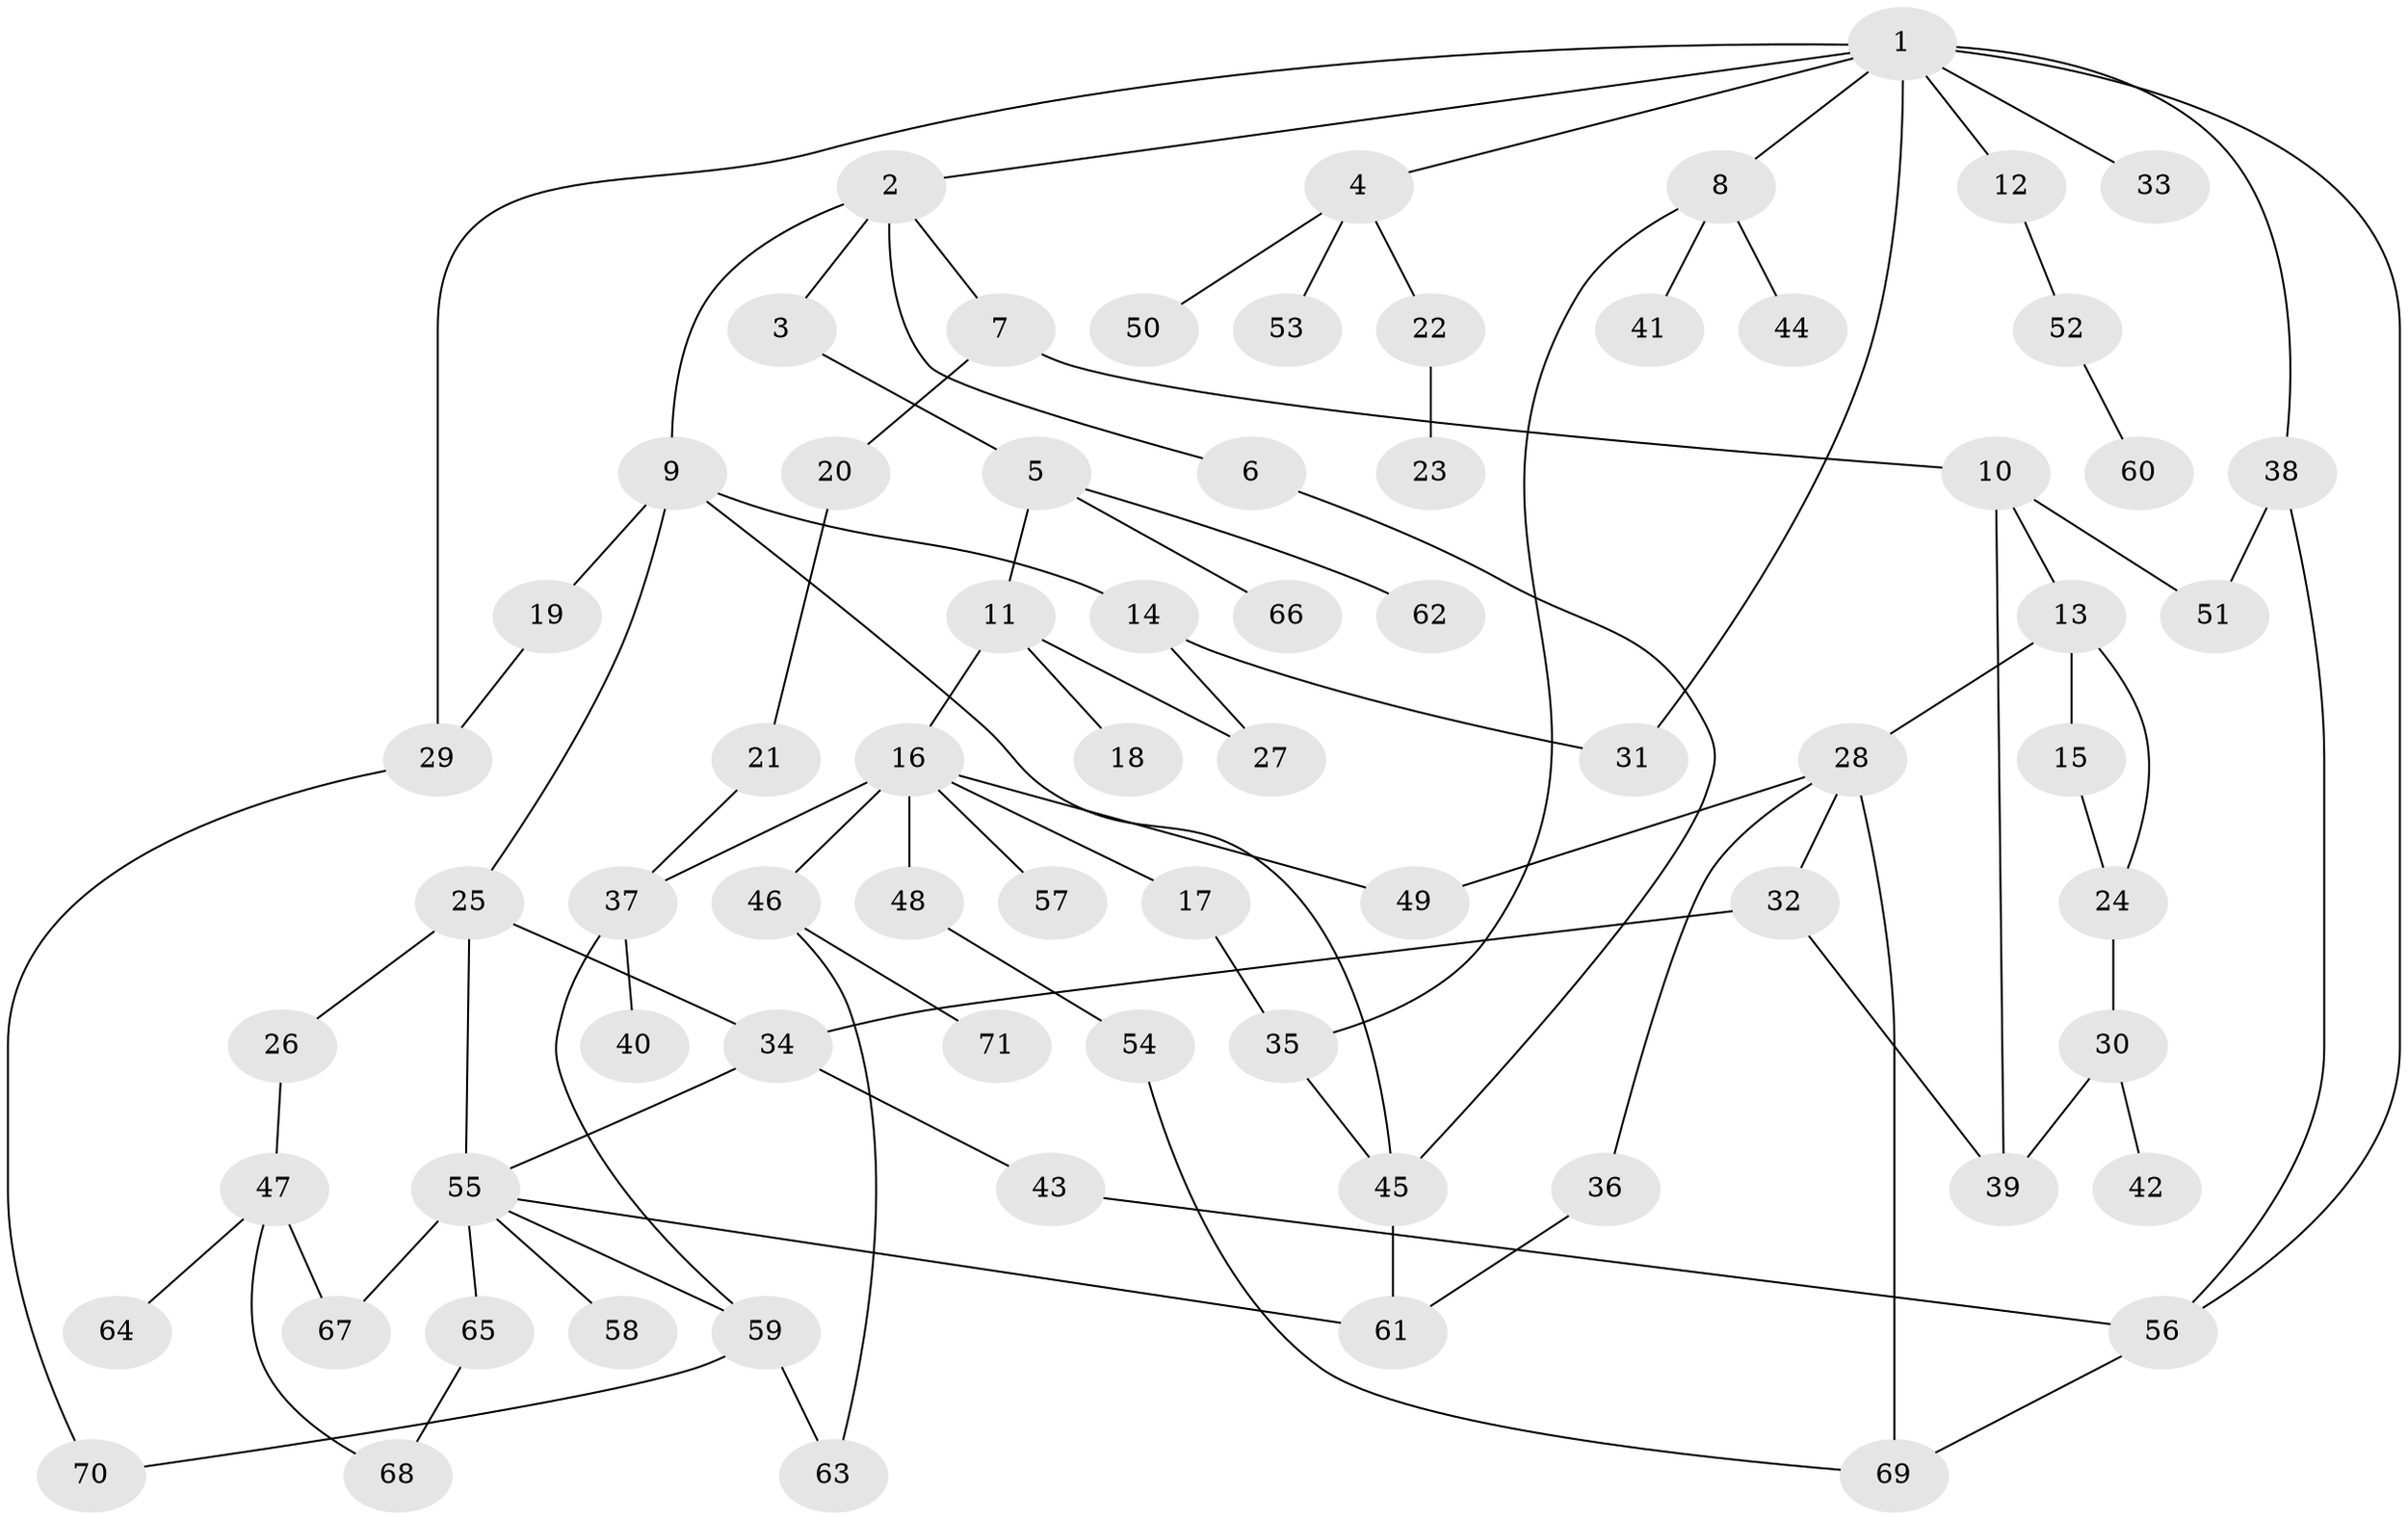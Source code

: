 // coarse degree distribution, {9: 0.02857142857142857, 5: 0.11428571428571428, 2: 0.2, 3: 0.2, 4: 0.08571428571428572, 6: 0.08571428571428572, 1: 0.2571428571428571, 7: 0.02857142857142857}
// Generated by graph-tools (version 1.1) at 2025/17/03/04/25 18:17:04]
// undirected, 71 vertices, 95 edges
graph export_dot {
graph [start="1"]
  node [color=gray90,style=filled];
  1;
  2;
  3;
  4;
  5;
  6;
  7;
  8;
  9;
  10;
  11;
  12;
  13;
  14;
  15;
  16;
  17;
  18;
  19;
  20;
  21;
  22;
  23;
  24;
  25;
  26;
  27;
  28;
  29;
  30;
  31;
  32;
  33;
  34;
  35;
  36;
  37;
  38;
  39;
  40;
  41;
  42;
  43;
  44;
  45;
  46;
  47;
  48;
  49;
  50;
  51;
  52;
  53;
  54;
  55;
  56;
  57;
  58;
  59;
  60;
  61;
  62;
  63;
  64;
  65;
  66;
  67;
  68;
  69;
  70;
  71;
  1 -- 2;
  1 -- 4;
  1 -- 8;
  1 -- 12;
  1 -- 31;
  1 -- 33;
  1 -- 38;
  1 -- 56;
  1 -- 29;
  2 -- 3;
  2 -- 6;
  2 -- 7;
  2 -- 9;
  3 -- 5;
  4 -- 22;
  4 -- 50;
  4 -- 53;
  5 -- 11;
  5 -- 62;
  5 -- 66;
  6 -- 45;
  7 -- 10;
  7 -- 20;
  8 -- 35;
  8 -- 41;
  8 -- 44;
  9 -- 14;
  9 -- 19;
  9 -- 25;
  9 -- 45;
  10 -- 13;
  10 -- 39;
  10 -- 51;
  11 -- 16;
  11 -- 18;
  11 -- 27;
  12 -- 52;
  13 -- 15;
  13 -- 28;
  13 -- 24;
  14 -- 27;
  14 -- 31;
  15 -- 24;
  16 -- 17;
  16 -- 37;
  16 -- 46;
  16 -- 48;
  16 -- 49;
  16 -- 57;
  17 -- 35;
  19 -- 29;
  20 -- 21;
  21 -- 37;
  22 -- 23;
  24 -- 30;
  25 -- 26;
  25 -- 34;
  25 -- 55;
  26 -- 47;
  28 -- 32;
  28 -- 36;
  28 -- 49;
  28 -- 69;
  29 -- 70;
  30 -- 42;
  30 -- 39;
  32 -- 34;
  32 -- 39;
  34 -- 43;
  34 -- 55;
  35 -- 45;
  36 -- 61;
  37 -- 40;
  37 -- 59;
  38 -- 56;
  38 -- 51;
  43 -- 56;
  45 -- 61;
  46 -- 63;
  46 -- 71;
  47 -- 64;
  47 -- 67;
  47 -- 68;
  48 -- 54;
  52 -- 60;
  54 -- 69;
  55 -- 58;
  55 -- 61;
  55 -- 65;
  55 -- 59;
  55 -- 67;
  56 -- 69;
  59 -- 70;
  59 -- 63;
  65 -- 68;
}
